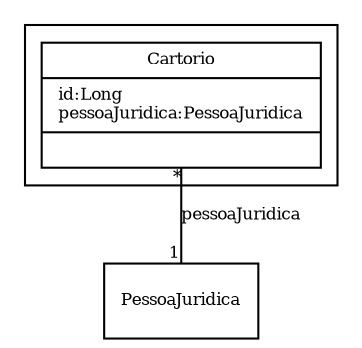 digraph G{
fontname = "Times-Roman"
fontsize = 8

node [
        fontname = "Times-Roman"
        fontsize = 8
        shape = "record"
]

edge [
        fontname = "Times-Roman"
        fontsize = 8
]

subgraph clusterCARTORIO
{
Cartorio [label = "{Cartorio|id:Long\lpessoaJuridica:PessoaJuridica\l|\l}"]
}
edge [arrowhead = "none" headlabel = "1" taillabel = "*"] Cartorio -> PessoaJuridica [label = "pessoaJuridica"]
}
